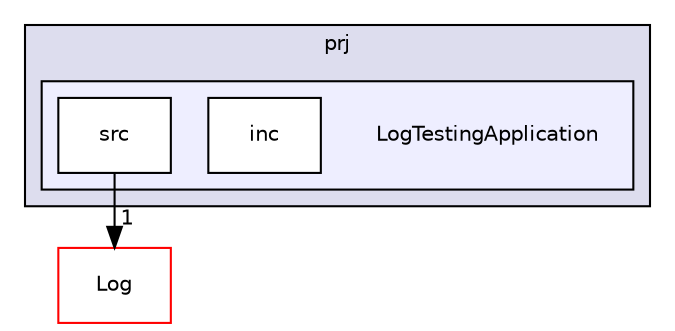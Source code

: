 digraph "C:/Users/Marco/Workspace/GitHub/ORBS/Project-O.R.B.S/prj/LogTestingApplication" {
  compound=true
  node [ fontsize="10", fontname="Helvetica"];
  edge [ labelfontsize="10", labelfontname="Helvetica"];
  subgraph clusterdir_33f82701177d68100ae618bc5173b6b8 {
    graph [ bgcolor="#ddddee", pencolor="black", label="prj" fontname="Helvetica", fontsize="10", URL="dir_33f82701177d68100ae618bc5173b6b8.html"]
  subgraph clusterdir_6c64c391a859428f7f40635a94adcbb9 {
    graph [ bgcolor="#eeeeff", pencolor="black", label="" URL="dir_6c64c391a859428f7f40635a94adcbb9.html"];
    dir_6c64c391a859428f7f40635a94adcbb9 [shape=plaintext label="LogTestingApplication"];
    dir_87822364ac2c86b8306d357f62550606 [shape=box label="inc" color="black" fillcolor="white" style="filled" URL="dir_87822364ac2c86b8306d357f62550606.html"];
    dir_f98b09d60a13d32e457e837907b7df89 [shape=box label="src" color="black" fillcolor="white" style="filled" URL="dir_f98b09d60a13d32e457e837907b7df89.html"];
  }
  }
  dir_da74a047192740920ae74e150cd1d7b0 [shape=box label="Log" fillcolor="white" style="filled" color="red" URL="dir_da74a047192740920ae74e150cd1d7b0.html"];
  dir_f98b09d60a13d32e457e837907b7df89->dir_da74a047192740920ae74e150cd1d7b0 [headlabel="1", labeldistance=1.5 headhref="dir_000013_000001.html"];
}
